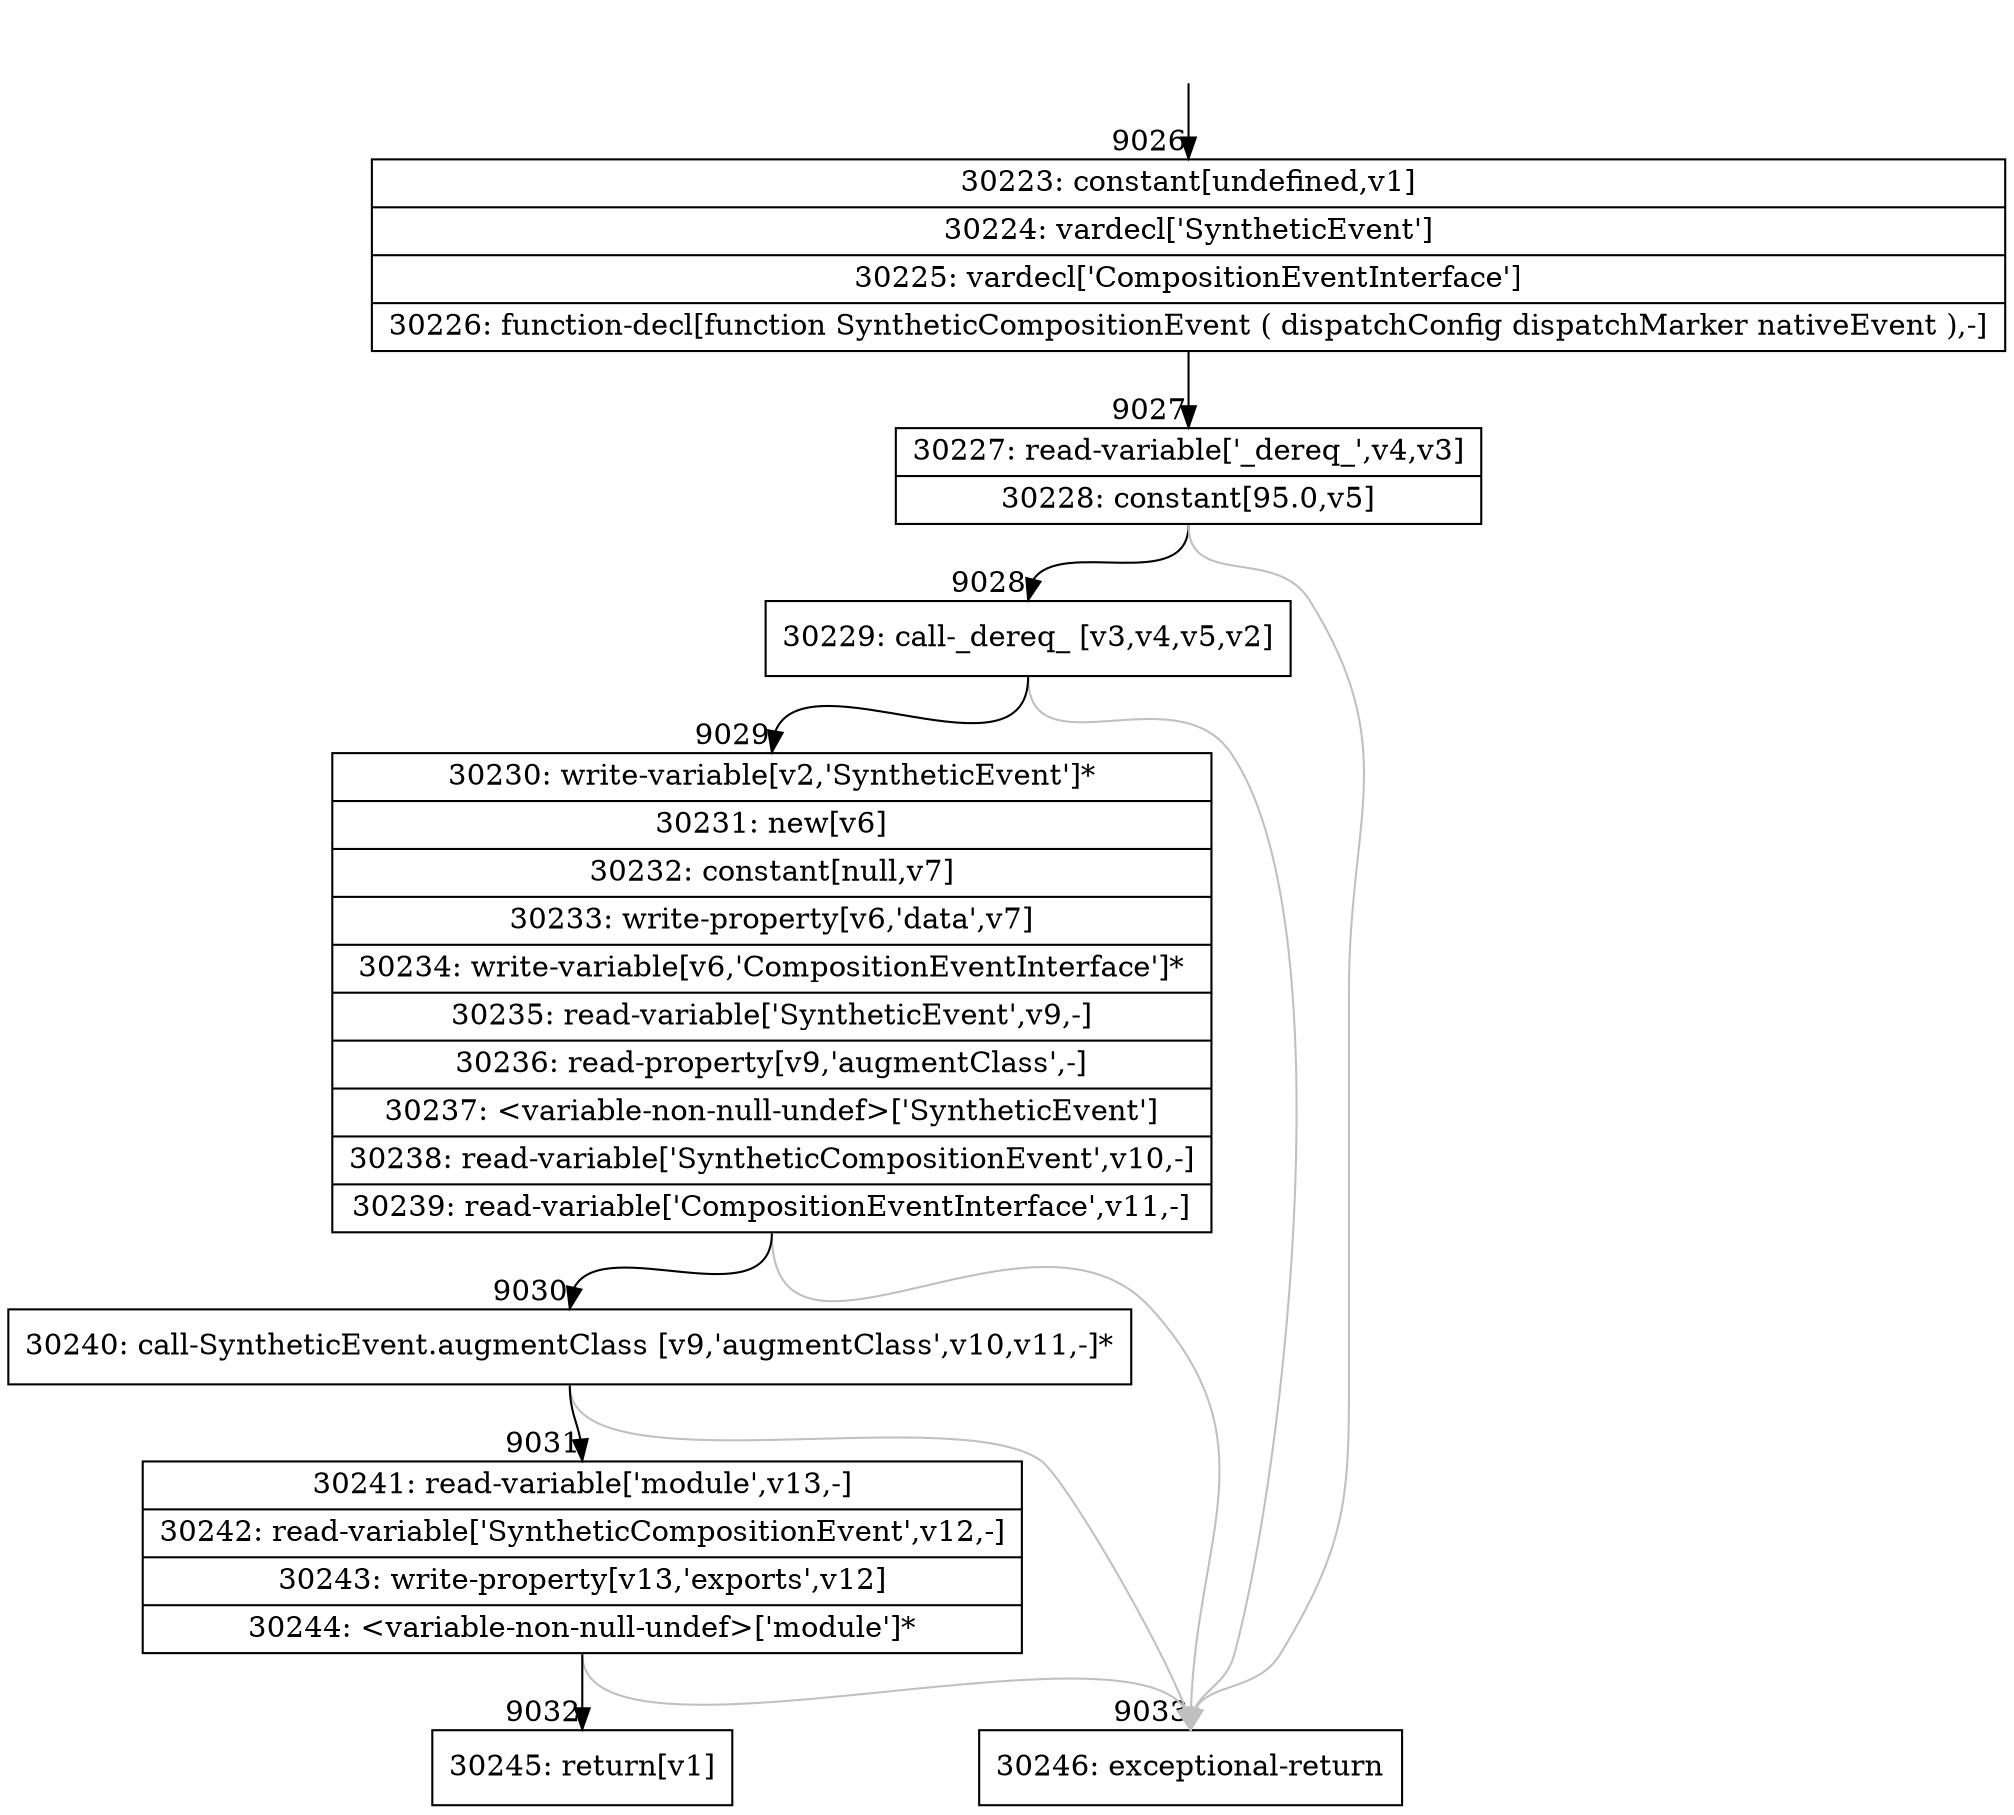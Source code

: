 digraph {
rankdir="TD"
BB_entry649[shape=none,label=""];
BB_entry649 -> BB9026 [tailport=s, headport=n, headlabel="    9026"]
BB9026 [shape=record label="{30223: constant[undefined,v1]|30224: vardecl['SyntheticEvent']|30225: vardecl['CompositionEventInterface']|30226: function-decl[function SyntheticCompositionEvent ( dispatchConfig dispatchMarker nativeEvent ),-]}" ] 
BB9026 -> BB9027 [tailport=s, headport=n, headlabel="      9027"]
BB9027 [shape=record label="{30227: read-variable['_dereq_',v4,v3]|30228: constant[95.0,v5]}" ] 
BB9027 -> BB9028 [tailport=s, headport=n, headlabel="      9028"]
BB9027 -> BB9033 [tailport=s, headport=n, color=gray, headlabel="      9033"]
BB9028 [shape=record label="{30229: call-_dereq_ [v3,v4,v5,v2]}" ] 
BB9028 -> BB9029 [tailport=s, headport=n, headlabel="      9029"]
BB9028 -> BB9033 [tailport=s, headport=n, color=gray]
BB9029 [shape=record label="{30230: write-variable[v2,'SyntheticEvent']*|30231: new[v6]|30232: constant[null,v7]|30233: write-property[v6,'data',v7]|30234: write-variable[v6,'CompositionEventInterface']*|30235: read-variable['SyntheticEvent',v9,-]|30236: read-property[v9,'augmentClass',-]|30237: \<variable-non-null-undef\>['SyntheticEvent']|30238: read-variable['SyntheticCompositionEvent',v10,-]|30239: read-variable['CompositionEventInterface',v11,-]}" ] 
BB9029 -> BB9030 [tailport=s, headport=n, headlabel="      9030"]
BB9029 -> BB9033 [tailport=s, headport=n, color=gray]
BB9030 [shape=record label="{30240: call-SyntheticEvent.augmentClass [v9,'augmentClass',v10,v11,-]*}" ] 
BB9030 -> BB9031 [tailport=s, headport=n, headlabel="      9031"]
BB9030 -> BB9033 [tailport=s, headport=n, color=gray]
BB9031 [shape=record label="{30241: read-variable['module',v13,-]|30242: read-variable['SyntheticCompositionEvent',v12,-]|30243: write-property[v13,'exports',v12]|30244: \<variable-non-null-undef\>['module']*}" ] 
BB9031 -> BB9032 [tailport=s, headport=n, headlabel="      9032"]
BB9031 -> BB9033 [tailport=s, headport=n, color=gray]
BB9032 [shape=record label="{30245: return[v1]}" ] 
BB9033 [shape=record label="{30246: exceptional-return}" ] 
//#$~ 15880
}
